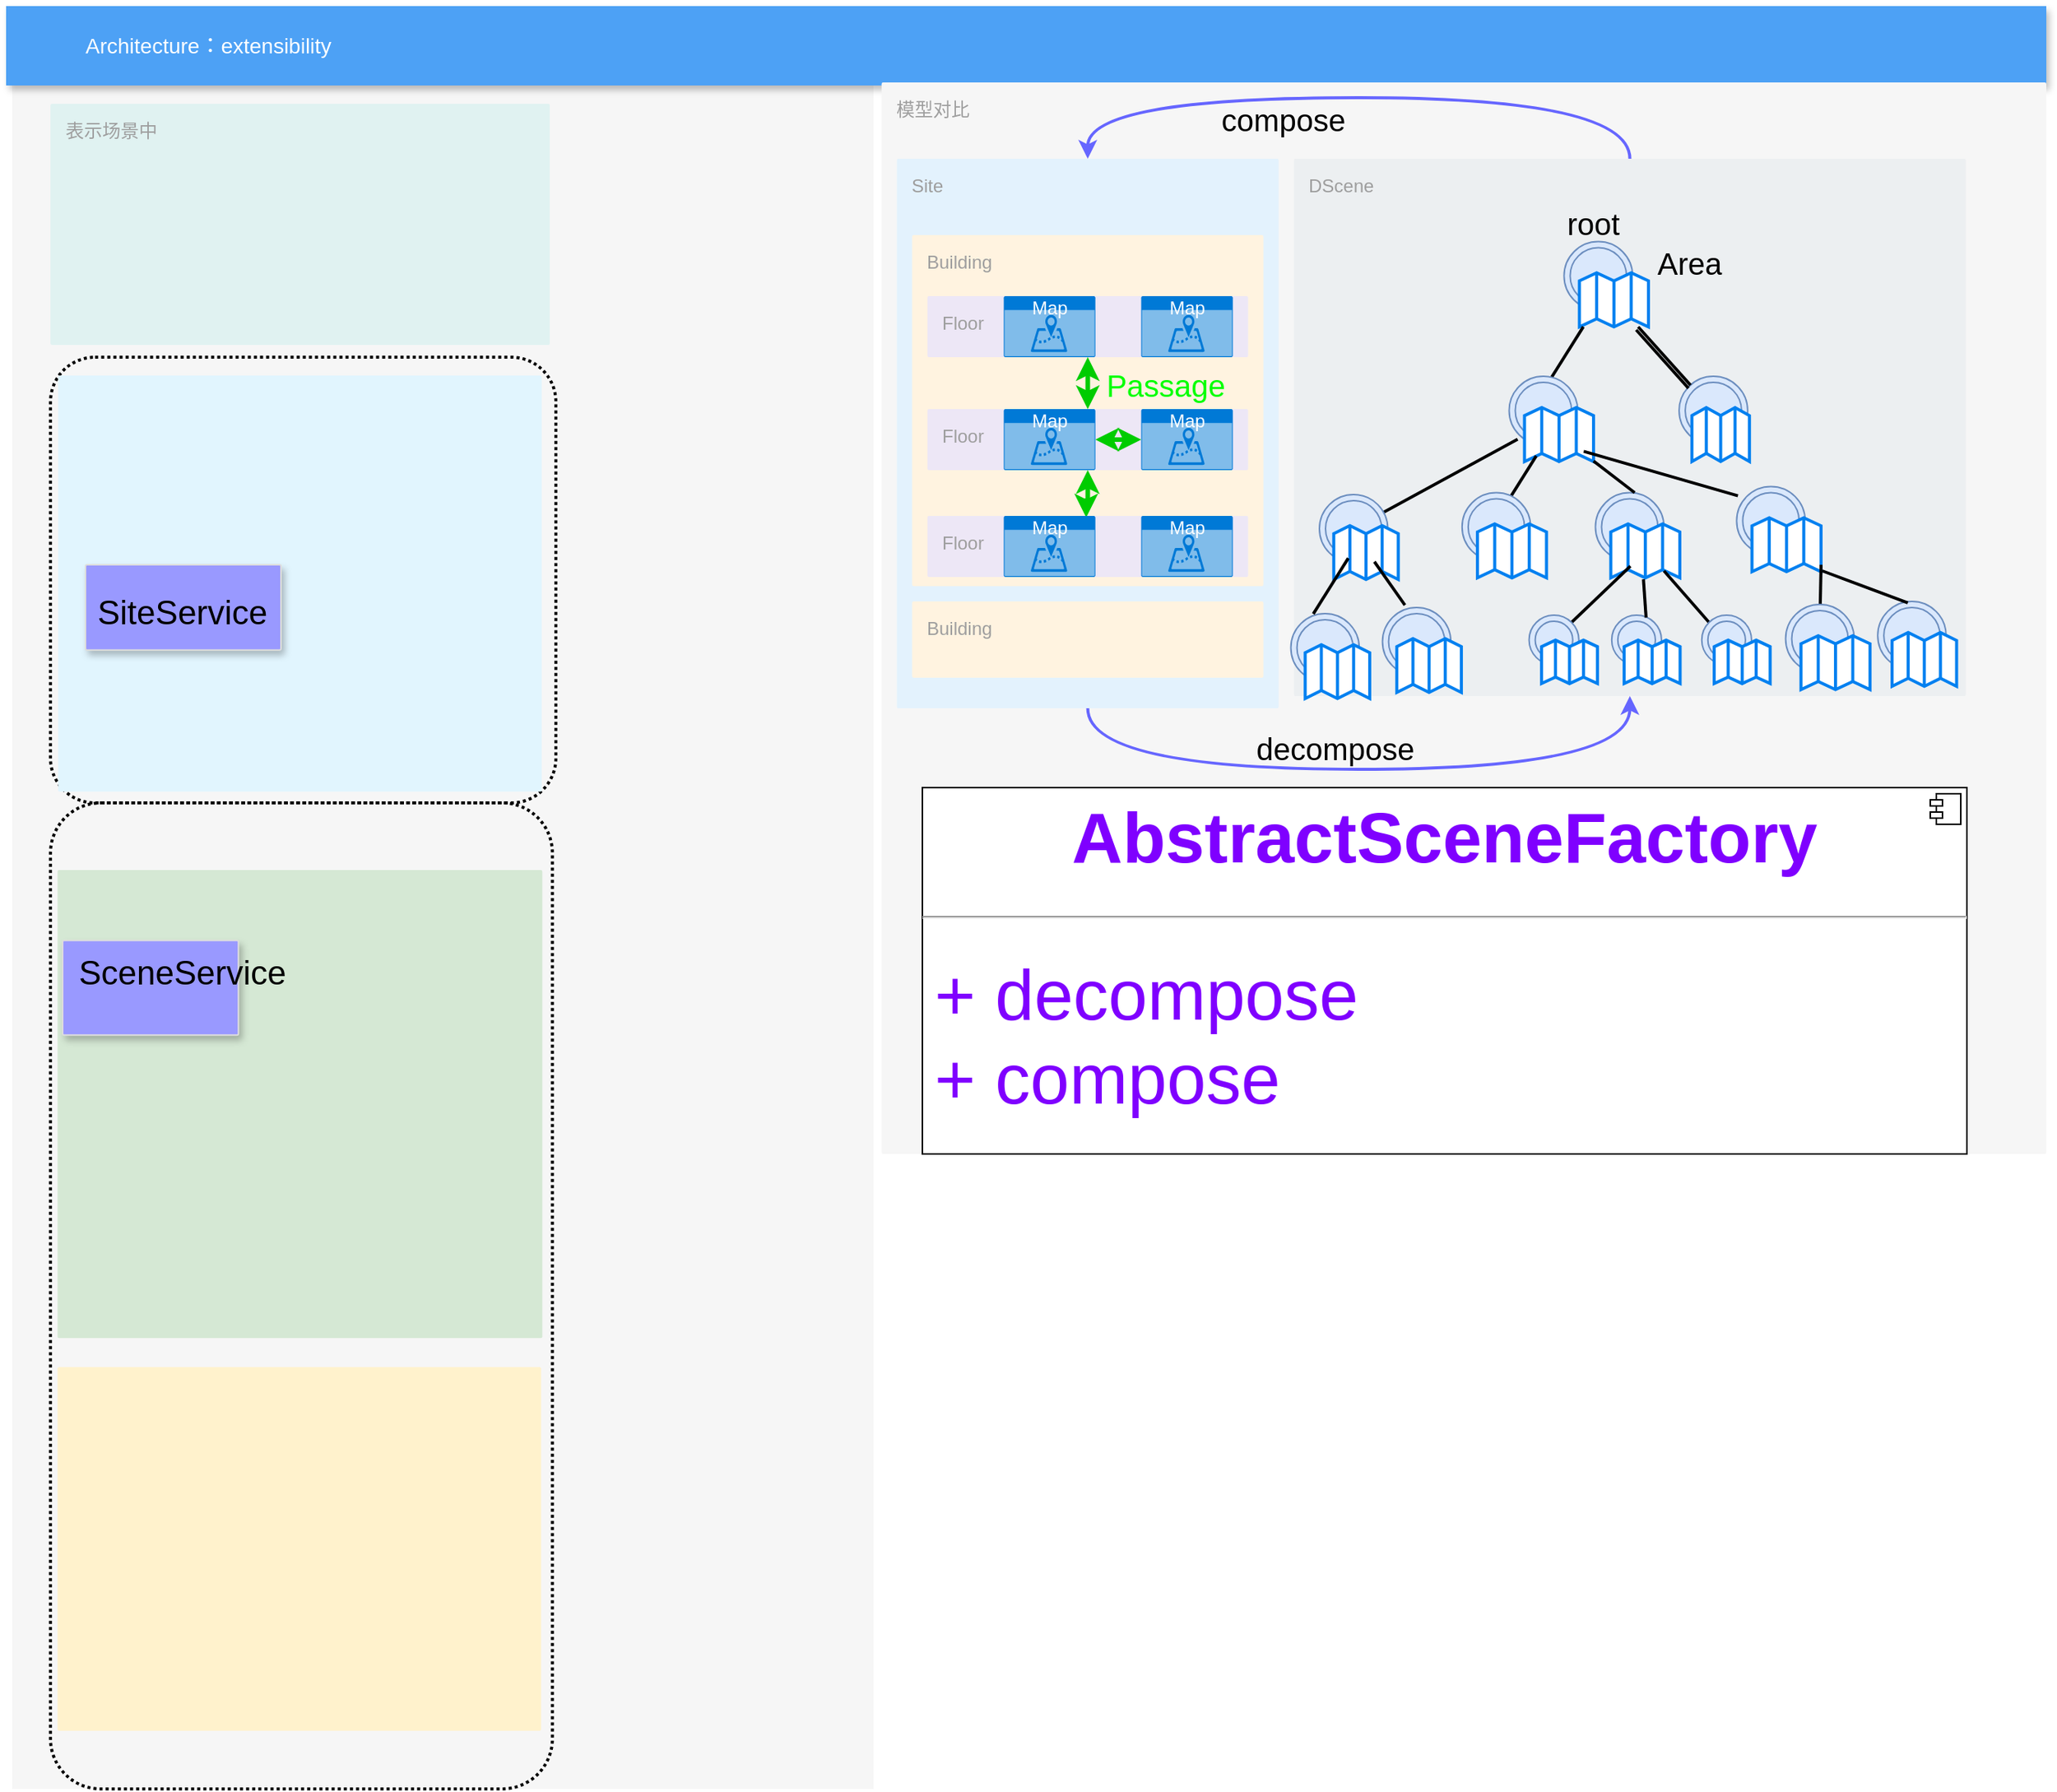 <mxfile version="17.4.6" type="github">
  <diagram id="f106602c-feb2-e66a-4537-3a34d633f6aa" name="Page-1">
    <mxGraphModel dx="2060" dy="1194" grid="1" gridSize="4" guides="1" tooltips="1" connect="1" arrows="1" fold="1" page="1" pageScale="1" pageWidth="1169" pageHeight="827" background="none" math="0" shadow="0">
      <root>
        <mxCell id="0" />
        <mxCell id="1" parent="0" />
        <mxCell id="14" value="" style="fillColor=#F6F6F6;strokeColor=none;shadow=0;gradientColor=none;fontSize=14;align=left;spacing=10;fontColor=#717171;9E9E9E;verticalAlign=top;spacingTop=-4;fontStyle=0;spacingLeft=40;html=1;" parent="1" vertex="1">
          <mxGeometry x="492" y="90" width="564" height="1118" as="geometry" />
        </mxCell>
        <mxCell id="MLptsEWVuVLRwVdw8l3M-595" value="" style="rounded=1;arcSize=10;dashed=1;fillColor=none;gradientColor=none;dashPattern=1 1;strokeWidth=2;" parent="14" vertex="1">
          <mxGeometry x="25.06" y="180" width="330.94" height="292" as="geometry" />
        </mxCell>
        <mxCell id="580" value="" style="rounded=1;absoluteArcSize=1;arcSize=2;html=1;strokeColor=none;gradientColor=none;shadow=0;dashed=0;strokeColor=none;fontSize=12;fontColor=#9E9E9E;align=left;verticalAlign=top;spacing=10;spacingTop=-4;fillColor=#E1F5FE;" parent="14" vertex="1">
          <mxGeometry x="30.1" y="192" width="316.63" height="272.66" as="geometry" />
        </mxCell>
        <mxCell id="572" value="" style="strokeColor=#dddddd;fillColor=#9999FF;shadow=1;strokeWidth=1;rounded=1;absoluteArcSize=1;arcSize=2;fontSize=10;fontColor=#9E9E9E;align=center;html=1;" parent="14" vertex="1">
          <mxGeometry x="48" y="316" width="128" height="55.87" as="geometry" />
        </mxCell>
        <mxCell id="MLptsEWVuVLRwVdw8l3M-589" value="" style="rounded=1;absoluteArcSize=1;arcSize=2;html=1;strokeColor=#82b366;shadow=0;dashed=0;strokeColor=none;fontSize=12;align=left;verticalAlign=top;spacing=10;spacingTop=-4;fillColor=#d5e8d4;" parent="14" vertex="1">
          <mxGeometry x="29.69" y="516" width="317.45" height="306.62" as="geometry" />
        </mxCell>
        <mxCell id="MLptsEWVuVLRwVdw8l3M-590" value="" style="rounded=1;absoluteArcSize=1;arcSize=2;html=1;strokeColor=#d6b656;shadow=0;dashed=0;strokeColor=none;fontSize=12;align=left;verticalAlign=top;spacing=10;spacingTop=-4;fillColor=#fff2cc;" parent="14" vertex="1">
          <mxGeometry x="29.69" y="841.673" width="316.625" height="238.214" as="geometry" />
        </mxCell>
        <mxCell id="MLptsEWVuVLRwVdw8l3M-593" value="" style="strokeColor=#dddddd;fillColor=#9999FF;shadow=1;strokeWidth=1;rounded=1;absoluteArcSize=1;arcSize=2;fontSize=10;fontColor=#9E9E9E;align=center;html=1;" parent="14" vertex="1">
          <mxGeometry x="33.032" y="562.176" width="115.112" height="61.935" as="geometry" />
        </mxCell>
        <mxCell id="MLptsEWVuVLRwVdw8l3M-607" value="&lt;span style=&quot;font-size: 22px&quot;&gt;SiteService&lt;/span&gt;" style="text;html=1;resizable=0;autosize=1;align=center;verticalAlign=middle;points=[];fillColor=none;strokeColor=none;rounded=0;" parent="14" vertex="1">
          <mxGeometry x="46.347" y="338.005" width="130" height="20" as="geometry" />
        </mxCell>
        <mxCell id="MLptsEWVuVLRwVdw8l3M-609" value="SceneService" style="text;html=1;resizable=0;autosize=1;align=center;verticalAlign=middle;points=[];fillColor=none;strokeColor=none;rounded=0;fontSize=22;" parent="14" vertex="1">
          <mxGeometry x="36.348" y="569.322" width="150" height="30" as="geometry" />
        </mxCell>
        <mxCell id="tvqW-mT6Z6pj6yy6xD2d-580" value="" style="rounded=1;arcSize=10;dashed=1;fillColor=none;gradientColor=none;dashPattern=1 1;strokeWidth=2;" vertex="1" parent="14">
          <mxGeometry x="25.06" y="472" width="328.67" height="646" as="geometry" />
        </mxCell>
        <mxCell id="tvqW-mT6Z6pj6yy6xD2d-581" value="表示场景中" style="sketch=0;points=[[0,0,0],[0.25,0,0],[0.5,0,0],[0.75,0,0],[1,0,0],[1,0.25,0],[1,0.5,0],[1,0.75,0],[1,1,0],[0.75,1,0],[0.5,1,0],[0.25,1,0],[0,1,0],[0,0.75,0],[0,0.5,0],[0,0.25,0]];rounded=1;absoluteArcSize=1;arcSize=2;html=1;strokeColor=none;gradientColor=none;shadow=0;dashed=0;fontSize=12;fontColor=#9E9E9E;align=left;verticalAlign=top;spacing=10;spacingTop=-4;fillColor=#E0F2F1;" vertex="1" parent="14">
          <mxGeometry x="25.06" y="14" width="326.94" height="158" as="geometry" />
        </mxCell>
        <mxCell id="2" value="Architecture：extensibility" style="fillColor=#4DA1F5;strokeColor=none;shadow=1;gradientColor=none;fontSize=14;align=left;spacingLeft=50;fontColor=#ffffff;html=1;" parent="1" vertex="1">
          <mxGeometry x="488" y="40" width="1336" height="52" as="geometry" />
        </mxCell>
        <mxCell id="MLptsEWVuVLRwVdw8l3M-666" value="模型对比" style="sketch=0;points=[[0,0,0],[0.25,0,0],[0.5,0,0],[0.75,0,0],[1,0,0],[1,0.25,0],[1,0.5,0],[1,0.75,0],[1,1,0],[0.75,1,0],[0.5,1,0],[0.25,1,0],[0,1,0],[0,0.75,0],[0,0.5,0],[0,0.25,0]];rounded=1;absoluteArcSize=1;arcSize=2;html=1;strokeColor=none;gradientColor=none;shadow=0;dashed=0;fontSize=12;fontColor=#9E9E9E;align=left;verticalAlign=top;spacing=10;spacingTop=-4;fillColor=#F6F6F6;" parent="1" vertex="1">
          <mxGeometry x="1061.3" y="90" width="762.7" height="702" as="geometry" />
        </mxCell>
        <mxCell id="MLptsEWVuVLRwVdw8l3M-667" value="Site" style="sketch=0;points=[[0,0,0],[0.25,0,0],[0.5,0,0],[0.75,0,0],[1,0,0],[1,0.25,0],[1,0.5,0],[1,0.75,0],[1,1,0],[0.75,1,0],[0.5,1,0],[0.25,1,0],[0,1,0],[0,0.75,0],[0,0.5,0],[0,0.25,0]];rounded=1;absoluteArcSize=1;arcSize=2;html=1;strokeColor=none;gradientColor=none;shadow=0;dashed=0;fontSize=12;fontColor=#9E9E9E;align=left;verticalAlign=top;spacing=10;spacingTop=-4;fillColor=#E3F2FD;" parent="MLptsEWVuVLRwVdw8l3M-666" vertex="1">
          <mxGeometry width="250" height="360" relative="1" as="geometry">
            <mxPoint x="10" y="50" as="offset" />
          </mxGeometry>
        </mxCell>
        <mxCell id="MLptsEWVuVLRwVdw8l3M-668" value="Building" style="sketch=0;points=[[0,0,0],[0.25,0,0],[0.5,0,0],[0.75,0,0],[1,0,0],[1,0.25,0],[1,0.5,0],[1,0.75,0],[1,1,0],[0.75,1,0],[0.5,1,0],[0.25,1,0],[0,1,0],[0,0.75,0],[0,0.5,0],[0,0.25,0]];rounded=1;absoluteArcSize=1;arcSize=2;html=1;strokeColor=none;gradientColor=none;shadow=0;dashed=0;fontSize=12;fontColor=#9E9E9E;align=left;verticalAlign=top;spacing=10;spacingTop=-4;fillColor=#FFF3E0;" parent="MLptsEWVuVLRwVdw8l3M-667" vertex="1">
          <mxGeometry width="230" height="230" relative="1" as="geometry">
            <mxPoint x="10" y="50" as="offset" />
          </mxGeometry>
        </mxCell>
        <mxCell id="MLptsEWVuVLRwVdw8l3M-687" value="" style="group" parent="MLptsEWVuVLRwVdw8l3M-668" vertex="1" connectable="0">
          <mxGeometry x="10" y="40" width="210" height="40" as="geometry" />
        </mxCell>
        <mxCell id="MLptsEWVuVLRwVdw8l3M-696" style="edgeStyle=orthogonalEdgeStyle;rounded=0;orthogonalLoop=1;jettySize=auto;html=1;fontSize=20;startArrow=classic;startFill=1;strokeColor=#00CC00;strokeWidth=3;" parent="MLptsEWVuVLRwVdw8l3M-687" source="MLptsEWVuVLRwVdw8l3M-669" target="MLptsEWVuVLRwVdw8l3M-689" edge="1">
          <mxGeometry relative="1" as="geometry" />
        </mxCell>
        <mxCell id="MLptsEWVuVLRwVdw8l3M-669" value="Floor" style="sketch=0;points=[[0,0,0],[0.25,0,0],[0.5,0,0],[0.75,0,0],[1,0,0],[1,0.25,0],[1,0.5,0],[1,0.75,0],[1,1,0],[0.75,1,0],[0.5,1,0],[0.25,1,0],[0,1,0],[0,0.75,0],[0,0.5,0],[0,0.25,0]];rounded=1;absoluteArcSize=1;arcSize=2;html=1;strokeColor=none;gradientColor=none;shadow=0;dashed=0;fontSize=12;fontColor=#9E9E9E;align=left;verticalAlign=top;spacing=10;spacingTop=-4;fillColor=#EDE7F6;" parent="MLptsEWVuVLRwVdw8l3M-687" vertex="1">
          <mxGeometry width="210" height="40" relative="1" as="geometry">
            <mxPoint as="offset" />
          </mxGeometry>
        </mxCell>
        <mxCell id="MLptsEWVuVLRwVdw8l3M-685" value="Map" style="html=1;strokeColor=none;fillColor=#0079D6;labelPosition=center;verticalLabelPosition=middle;verticalAlign=top;align=center;fontSize=12;outlineConnect=0;spacingTop=-6;fontColor=#FFFFFF;sketch=0;shape=mxgraph.sitemap.map;" parent="MLptsEWVuVLRwVdw8l3M-687" vertex="1">
          <mxGeometry x="50" width="60" height="40" as="geometry" />
        </mxCell>
        <mxCell id="MLptsEWVuVLRwVdw8l3M-686" value="Map" style="html=1;strokeColor=none;fillColor=#0079D6;labelPosition=center;verticalLabelPosition=middle;verticalAlign=top;align=center;fontSize=12;outlineConnect=0;spacingTop=-6;fontColor=#FFFFFF;sketch=0;shape=mxgraph.sitemap.map;" parent="MLptsEWVuVLRwVdw8l3M-687" vertex="1">
          <mxGeometry x="140" width="60" height="40" as="geometry" />
        </mxCell>
        <mxCell id="MLptsEWVuVLRwVdw8l3M-688" value="" style="group" parent="MLptsEWVuVLRwVdw8l3M-668" vertex="1" connectable="0">
          <mxGeometry x="10" y="114" width="210" height="40" as="geometry" />
        </mxCell>
        <mxCell id="MLptsEWVuVLRwVdw8l3M-689" value="Floor" style="sketch=0;points=[[0,0,0],[0.25,0,0],[0.5,0,0],[0.75,0,0],[1,0,0],[1,0.25,0],[1,0.5,0],[1,0.75,0],[1,1,0],[0.75,1,0],[0.5,1,0],[0.25,1,0],[0,1,0],[0,0.75,0],[0,0.5,0],[0,0.25,0]];rounded=1;absoluteArcSize=1;arcSize=2;html=1;strokeColor=none;gradientColor=none;shadow=0;dashed=0;fontSize=12;fontColor=#9E9E9E;align=left;verticalAlign=top;spacing=10;spacingTop=-4;fillColor=#EDE7F6;" parent="MLptsEWVuVLRwVdw8l3M-688" vertex="1">
          <mxGeometry width="210" height="40" relative="1" as="geometry">
            <mxPoint as="offset" />
          </mxGeometry>
        </mxCell>
        <mxCell id="MLptsEWVuVLRwVdw8l3M-698" style="edgeStyle=orthogonalEdgeStyle;rounded=0;orthogonalLoop=1;jettySize=auto;html=1;entryX=0.9;entryY=0.025;entryDx=0;entryDy=0;entryPerimeter=0;fontSize=20;startArrow=classic;startFill=1;strokeColor=#00CC00;strokeWidth=3;" parent="MLptsEWVuVLRwVdw8l3M-688" source="MLptsEWVuVLRwVdw8l3M-689" target="MLptsEWVuVLRwVdw8l3M-694" edge="1">
          <mxGeometry relative="1" as="geometry" />
        </mxCell>
        <mxCell id="MLptsEWVuVLRwVdw8l3M-697" style="edgeStyle=orthogonalEdgeStyle;rounded=0;orthogonalLoop=1;jettySize=auto;html=1;exitX=1;exitY=0.5;exitDx=0;exitDy=0;exitPerimeter=0;fontSize=20;startArrow=classic;startFill=1;strokeColor=#00CC00;strokeWidth=3;" parent="MLptsEWVuVLRwVdw8l3M-688" source="MLptsEWVuVLRwVdw8l3M-690" target="MLptsEWVuVLRwVdw8l3M-691" edge="1">
          <mxGeometry relative="1" as="geometry" />
        </mxCell>
        <mxCell id="MLptsEWVuVLRwVdw8l3M-690" value="Map" style="html=1;strokeColor=none;fillColor=#0079D6;labelPosition=center;verticalLabelPosition=middle;verticalAlign=top;align=center;fontSize=12;outlineConnect=0;spacingTop=-6;fontColor=#FFFFFF;sketch=0;shape=mxgraph.sitemap.map;" parent="MLptsEWVuVLRwVdw8l3M-688" vertex="1">
          <mxGeometry x="50" width="60" height="40" as="geometry" />
        </mxCell>
        <mxCell id="MLptsEWVuVLRwVdw8l3M-691" value="Map" style="html=1;strokeColor=none;fillColor=#0079D6;labelPosition=center;verticalLabelPosition=middle;verticalAlign=top;align=center;fontSize=12;outlineConnect=0;spacingTop=-6;fontColor=#FFFFFF;sketch=0;shape=mxgraph.sitemap.map;" parent="MLptsEWVuVLRwVdw8l3M-688" vertex="1">
          <mxGeometry x="140" width="60" height="40" as="geometry" />
        </mxCell>
        <mxCell id="MLptsEWVuVLRwVdw8l3M-692" value="" style="group" parent="MLptsEWVuVLRwVdw8l3M-668" vertex="1" connectable="0">
          <mxGeometry x="10" y="184" width="210" height="40" as="geometry" />
        </mxCell>
        <mxCell id="MLptsEWVuVLRwVdw8l3M-693" value="Floor" style="sketch=0;points=[[0,0,0],[0.25,0,0],[0.5,0,0],[0.75,0,0],[1,0,0],[1,0.25,0],[1,0.5,0],[1,0.75,0],[1,1,0],[0.75,1,0],[0.5,1,0],[0.25,1,0],[0,1,0],[0,0.75,0],[0,0.5,0],[0,0.25,0]];rounded=1;absoluteArcSize=1;arcSize=2;html=1;strokeColor=none;gradientColor=none;shadow=0;dashed=0;fontSize=12;fontColor=#9E9E9E;align=left;verticalAlign=top;spacing=10;spacingTop=-4;fillColor=#EDE7F6;" parent="MLptsEWVuVLRwVdw8l3M-692" vertex="1">
          <mxGeometry width="210" height="40" relative="1" as="geometry">
            <mxPoint as="offset" />
          </mxGeometry>
        </mxCell>
        <mxCell id="MLptsEWVuVLRwVdw8l3M-694" value="Map" style="html=1;strokeColor=none;fillColor=#0079D6;labelPosition=center;verticalLabelPosition=middle;verticalAlign=top;align=center;fontSize=12;outlineConnect=0;spacingTop=-6;fontColor=#FFFFFF;sketch=0;shape=mxgraph.sitemap.map;" parent="MLptsEWVuVLRwVdw8l3M-692" vertex="1">
          <mxGeometry x="50" width="60" height="40" as="geometry" />
        </mxCell>
        <mxCell id="MLptsEWVuVLRwVdw8l3M-695" value="Map" style="html=1;strokeColor=none;fillColor=#0079D6;labelPosition=center;verticalLabelPosition=middle;verticalAlign=top;align=center;fontSize=12;outlineConnect=0;spacingTop=-6;fontColor=#FFFFFF;sketch=0;shape=mxgraph.sitemap.map;" parent="MLptsEWVuVLRwVdw8l3M-692" vertex="1">
          <mxGeometry x="140" width="60" height="40" as="geometry" />
        </mxCell>
        <mxCell id="MLptsEWVuVLRwVdw8l3M-699" value="&lt;font color=&quot;#00ff00&quot;&gt;Passage&lt;/font&gt;" style="text;html=1;resizable=0;autosize=1;align=center;verticalAlign=middle;points=[];fillColor=none;strokeColor=none;rounded=0;fontSize=20;" parent="MLptsEWVuVLRwVdw8l3M-668" vertex="1">
          <mxGeometry x="120" y="82" width="92" height="32" as="geometry" />
        </mxCell>
        <mxCell id="MLptsEWVuVLRwVdw8l3M-681" value="Building" style="sketch=0;points=[[0,0,0],[0.25,0,0],[0.5,0,0],[0.75,0,0],[1,0,0],[1,0.25,0],[1,0.5,0],[1,0.75,0],[1,1,0],[0.75,1,0],[0.5,1,0],[0.25,1,0],[0,1,0],[0,0.75,0],[0,0.5,0],[0,0.25,0]];rounded=1;absoluteArcSize=1;arcSize=2;html=1;strokeColor=none;gradientColor=none;shadow=0;dashed=0;fontSize=12;fontColor=#9E9E9E;align=left;verticalAlign=top;spacing=10;spacingTop=-4;fillColor=#FFF3E0;" parent="MLptsEWVuVLRwVdw8l3M-667" vertex="1">
          <mxGeometry x="10" y="290" width="230" height="50" as="geometry" />
        </mxCell>
        <mxCell id="MLptsEWVuVLRwVdw8l3M-798" style="edgeStyle=orthogonalEdgeStyle;curved=1;rounded=0;orthogonalLoop=1;jettySize=auto;html=1;exitX=0.5;exitY=0;exitDx=0;exitDy=0;exitPerimeter=0;entryX=0.5;entryY=0;entryDx=0;entryDy=0;entryPerimeter=0;fontSize=20;fontColor=#000000;startArrow=none;startFill=0;strokeColor=#6666FF;strokeWidth=2;" parent="MLptsEWVuVLRwVdw8l3M-666" source="MLptsEWVuVLRwVdw8l3M-673" target="MLptsEWVuVLRwVdw8l3M-667" edge="1">
          <mxGeometry relative="1" as="geometry">
            <Array as="points">
              <mxPoint x="490" y="10" />
              <mxPoint x="135" y="10" />
            </Array>
          </mxGeometry>
        </mxCell>
        <mxCell id="MLptsEWVuVLRwVdw8l3M-673" value="DScene" style="sketch=0;points=[[0,0,0],[0.25,0,0],[0.5,0,0],[0.75,0,0],[1,0,0],[1,0.25,0],[1,0.5,0],[1,0.75,0],[1,1,0],[0.75,1,0],[0.5,1,0],[0.25,1,0],[0,1,0],[0,0.75,0],[0,0.5,0],[0,0.25,0]];rounded=1;absoluteArcSize=1;arcSize=2;html=1;strokeColor=none;gradientColor=none;shadow=0;dashed=0;fontSize=12;fontColor=#9E9E9E;align=left;verticalAlign=top;spacing=10;spacingTop=-4;fillColor=#ECEFF1;" parent="MLptsEWVuVLRwVdw8l3M-666" vertex="1">
          <mxGeometry width="440" height="352" relative="1" as="geometry">
            <mxPoint x="270" y="50" as="offset" />
          </mxGeometry>
        </mxCell>
        <mxCell id="MLptsEWVuVLRwVdw8l3M-705" value="" style="group" parent="MLptsEWVuVLRwVdw8l3M-666" vertex="1" connectable="0">
          <mxGeometry x="446.905" y="104.297" width="113.867" height="72.206" as="geometry" />
        </mxCell>
        <mxCell id="MLptsEWVuVLRwVdw8l3M-706" value="" style="ellipse;shape=doubleEllipse;whiteSpace=wrap;html=1;aspect=fixed;fontSize=46;fillColor=#dae8fc;strokeColor=#6c8ebf;" parent="MLptsEWVuVLRwVdw8l3M-705" vertex="1">
          <mxGeometry width="44.889" height="44.889" as="geometry" />
        </mxCell>
        <mxCell id="MLptsEWVuVLRwVdw8l3M-707" value="" style="shape=image;html=1;verticalAlign=top;verticalLabelPosition=bottom;labelBackgroundColor=#ffffff;imageAspect=0;aspect=fixed;image=https://cdn4.iconfinder.com/data/icons/travello-basic-ui-1/64/tag-128.png;fontSize=46;fontColor=#7F00FF;" parent="MLptsEWVuVLRwVdw8l3M-705" vertex="1">
          <mxGeometry x="60.302" y="41.803" width="20.521" height="20.521" as="geometry" />
        </mxCell>
        <mxCell id="MLptsEWVuVLRwVdw8l3M-708" value="" style="html=1;verticalLabelPosition=bottom;align=center;labelBackgroundColor=#ffffff;verticalAlign=top;strokeWidth=2;strokeColor=#0080F0;shadow=0;dashed=0;shape=mxgraph.ios7.icons.map;fontSize=46;fontColor=#7F00FF;" parent="MLptsEWVuVLRwVdw8l3M-705" vertex="1">
          <mxGeometry x="10.05" y="20.427" width="45.227" height="35.39" as="geometry" />
        </mxCell>
        <mxCell id="MLptsEWVuVLRwVdw8l3M-754" value="Area" style="text;html=1;resizable=0;autosize=1;align=center;verticalAlign=middle;points=[];fillColor=none;strokeColor=none;rounded=0;fontSize=20;fontColor=#000000;" parent="MLptsEWVuVLRwVdw8l3M-705" vertex="1">
          <mxGeometry x="53.937" y="-2.006" width="56" height="32" as="geometry" />
        </mxCell>
        <mxCell id="MLptsEWVuVLRwVdw8l3M-721" style="edgeStyle=none;html=1;labelBackgroundColor=none;endArrow=none;endFill=0;strokeWidth=2;fontFamily=Verdana;fontSize=15;fontColor=#036897;exitX=0.057;exitY=0.999;exitDx=0;exitDy=0;exitPerimeter=0;" parent="MLptsEWVuVLRwVdw8l3M-666" source="MLptsEWVuVLRwVdw8l3M-708" edge="1">
          <mxGeometry relative="1" as="geometry">
            <mxPoint x="453.817" y="160.458" as="sourcePoint" />
            <mxPoint x="436.632" y="196.56" as="targetPoint" />
          </mxGeometry>
        </mxCell>
        <mxCell id="MLptsEWVuVLRwVdw8l3M-723" value="&lt;font color=&quot;#000000&quot;&gt;root&lt;/font&gt;" style="text;html=1;resizable=0;autosize=1;align=center;verticalAlign=middle;points=[];fillColor=none;strokeColor=none;rounded=0;fontSize=20;fontColor=#00FF00;" parent="MLptsEWVuVLRwVdw8l3M-666" vertex="1">
          <mxGeometry x="441.768" y="76.217" width="48" height="32" as="geometry" />
        </mxCell>
        <mxCell id="MLptsEWVuVLRwVdw8l3M-725" value="" style="group" parent="MLptsEWVuVLRwVdw8l3M-666" vertex="1" connectable="0">
          <mxGeometry x="410.947" y="192.549" width="92.463" height="72.206" as="geometry" />
        </mxCell>
        <mxCell id="MLptsEWVuVLRwVdw8l3M-726" value="" style="ellipse;shape=doubleEllipse;whiteSpace=wrap;html=1;aspect=fixed;fontSize=46;fillColor=#dae8fc;strokeColor=#6c8ebf;" parent="MLptsEWVuVLRwVdw8l3M-725" vertex="1">
          <mxGeometry width="44.889" height="44.889" as="geometry" />
        </mxCell>
        <mxCell id="MLptsEWVuVLRwVdw8l3M-727" value="" style="shape=image;html=1;verticalAlign=top;verticalLabelPosition=bottom;labelBackgroundColor=#ffffff;imageAspect=0;aspect=fixed;image=https://cdn4.iconfinder.com/data/icons/travello-basic-ui-1/64/tag-128.png;fontSize=46;fontColor=#7F00FF;" parent="MLptsEWVuVLRwVdw8l3M-725" vertex="1">
          <mxGeometry x="60.302" y="41.803" width="20.521" height="20.521" as="geometry" />
        </mxCell>
        <mxCell id="MLptsEWVuVLRwVdw8l3M-728" value="" style="html=1;verticalLabelPosition=bottom;align=center;labelBackgroundColor=#ffffff;verticalAlign=top;strokeWidth=2;strokeColor=#0080F0;shadow=0;dashed=0;shape=mxgraph.ios7.icons.map;fontSize=46;fontColor=#7F00FF;" parent="MLptsEWVuVLRwVdw8l3M-725" vertex="1">
          <mxGeometry x="10.05" y="20.427" width="45.227" height="35.39" as="geometry" />
        </mxCell>
        <mxCell id="MLptsEWVuVLRwVdw8l3M-733" style="edgeStyle=none;html=1;labelBackgroundColor=none;endArrow=none;endFill=0;strokeWidth=2;fontFamily=Verdana;fontSize=15;fontColor=#036897;exitX=0.057;exitY=0.999;exitDx=0;exitDy=0;exitPerimeter=0;" parent="MLptsEWVuVLRwVdw8l3M-725" edge="1">
          <mxGeometry relative="1" as="geometry">
            <mxPoint x="17.765" y="52.151" as="sourcePoint" />
            <mxPoint x="-5.137" y="88.633" as="targetPoint" />
          </mxGeometry>
        </mxCell>
        <mxCell id="MLptsEWVuVLRwVdw8l3M-738" value="" style="group" parent="MLptsEWVuVLRwVdw8l3M-666" vertex="1" connectable="0">
          <mxGeometry x="467.453" y="268.766" width="92.463" height="72.206" as="geometry" />
        </mxCell>
        <mxCell id="MLptsEWVuVLRwVdw8l3M-739" value="" style="ellipse;shape=doubleEllipse;whiteSpace=wrap;html=1;aspect=fixed;fontSize=46;fillColor=#dae8fc;strokeColor=#6c8ebf;" parent="MLptsEWVuVLRwVdw8l3M-738" vertex="1">
          <mxGeometry width="44.889" height="44.889" as="geometry" />
        </mxCell>
        <mxCell id="MLptsEWVuVLRwVdw8l3M-740" value="" style="shape=image;html=1;verticalAlign=top;verticalLabelPosition=bottom;labelBackgroundColor=#ffffff;imageAspect=0;aspect=fixed;image=https://cdn4.iconfinder.com/data/icons/travello-basic-ui-1/64/tag-128.png;fontSize=46;fontColor=#7F00FF;" parent="MLptsEWVuVLRwVdw8l3M-738" vertex="1">
          <mxGeometry x="60.302" y="41.803" width="20.521" height="20.521" as="geometry" />
        </mxCell>
        <mxCell id="MLptsEWVuVLRwVdw8l3M-741" value="" style="html=1;verticalLabelPosition=bottom;align=center;labelBackgroundColor=#ffffff;verticalAlign=top;strokeWidth=2;strokeColor=#0080F0;shadow=0;dashed=0;shape=mxgraph.ios7.icons.map;fontSize=46;fontColor=#7F00FF;" parent="MLptsEWVuVLRwVdw8l3M-738" vertex="1">
          <mxGeometry x="10.05" y="20.427" width="45.227" height="35.39" as="geometry" />
        </mxCell>
        <mxCell id="MLptsEWVuVLRwVdw8l3M-763" style="edgeStyle=none;html=1;labelBackgroundColor=none;endArrow=none;endFill=0;strokeWidth=2;fontFamily=Verdana;fontSize=15;fontColor=#036897;exitX=0.057;exitY=0.999;exitDx=0;exitDy=0;exitPerimeter=0;entryX=1;entryY=0;entryDx=0;entryDy=0;" parent="MLptsEWVuVLRwVdw8l3M-738" target="MLptsEWVuVLRwVdw8l3M-766" edge="1">
          <mxGeometry relative="1" as="geometry">
            <mxPoint x="22.902" y="48.14" as="sourcePoint" />
            <mxPoint y="84.621" as="targetPoint" />
          </mxGeometry>
        </mxCell>
        <mxCell id="MLptsEWVuVLRwVdw8l3M-788" style="edgeStyle=none;html=1;labelBackgroundColor=none;endArrow=none;endFill=0;strokeWidth=2;fontFamily=Verdana;fontSize=15;fontColor=#036897;entryX=0;entryY=0;entryDx=0;entryDy=0;" parent="MLptsEWVuVLRwVdw8l3M-738" target="MLptsEWVuVLRwVdw8l3M-756" edge="1">
          <mxGeometry relative="1" as="geometry">
            <mxPoint x="44.885" y="51.238" as="sourcePoint" />
            <mxPoint x="79.117" y="89.458" as="targetPoint" />
          </mxGeometry>
        </mxCell>
        <mxCell id="MLptsEWVuVLRwVdw8l3M-734" value="" style="group" parent="MLptsEWVuVLRwVdw8l3M-666" vertex="1" connectable="0">
          <mxGeometry x="380.126" y="268.766" width="92.463" height="72.206" as="geometry" />
        </mxCell>
        <mxCell id="MLptsEWVuVLRwVdw8l3M-735" value="" style="ellipse;shape=doubleEllipse;whiteSpace=wrap;html=1;aspect=fixed;fontSize=46;fillColor=#dae8fc;strokeColor=#6c8ebf;" parent="MLptsEWVuVLRwVdw8l3M-734" vertex="1">
          <mxGeometry width="44.889" height="44.889" as="geometry" />
        </mxCell>
        <mxCell id="MLptsEWVuVLRwVdw8l3M-736" value="" style="shape=image;html=1;verticalAlign=top;verticalLabelPosition=bottom;labelBackgroundColor=#ffffff;imageAspect=0;aspect=fixed;image=https://cdn4.iconfinder.com/data/icons/travello-basic-ui-1/64/tag-128.png;fontSize=46;fontColor=#7F00FF;" parent="MLptsEWVuVLRwVdw8l3M-734" vertex="1">
          <mxGeometry x="60.302" y="41.803" width="20.521" height="20.521" as="geometry" />
        </mxCell>
        <mxCell id="MLptsEWVuVLRwVdw8l3M-737" value="" style="html=1;verticalLabelPosition=bottom;align=center;labelBackgroundColor=#ffffff;verticalAlign=top;strokeWidth=2;strokeColor=#0080F0;shadow=0;dashed=0;shape=mxgraph.ios7.icons.map;fontSize=46;fontColor=#7F00FF;" parent="MLptsEWVuVLRwVdw8l3M-734" vertex="1">
          <mxGeometry x="10.05" y="20.427" width="45.227" height="35.39" as="geometry" />
        </mxCell>
        <mxCell id="MLptsEWVuVLRwVdw8l3M-742" value="" style="group" parent="MLptsEWVuVLRwVdw8l3M-666" vertex="1" connectable="0">
          <mxGeometry x="559.916" y="264.754" width="92.463" height="72.206" as="geometry" />
        </mxCell>
        <mxCell id="MLptsEWVuVLRwVdw8l3M-743" value="" style="ellipse;shape=doubleEllipse;whiteSpace=wrap;html=1;aspect=fixed;fontSize=46;fillColor=#dae8fc;strokeColor=#6c8ebf;" parent="MLptsEWVuVLRwVdw8l3M-742" vertex="1">
          <mxGeometry width="44.889" height="44.889" as="geometry" />
        </mxCell>
        <mxCell id="MLptsEWVuVLRwVdw8l3M-744" value="" style="shape=image;html=1;verticalAlign=top;verticalLabelPosition=bottom;labelBackgroundColor=#ffffff;imageAspect=0;aspect=fixed;image=https://cdn4.iconfinder.com/data/icons/travello-basic-ui-1/64/tag-128.png;fontSize=46;fontColor=#7F00FF;" parent="MLptsEWVuVLRwVdw8l3M-742" vertex="1">
          <mxGeometry x="60.302" y="41.803" width="20.521" height="20.521" as="geometry" />
        </mxCell>
        <mxCell id="MLptsEWVuVLRwVdw8l3M-745" value="" style="html=1;verticalLabelPosition=bottom;align=center;labelBackgroundColor=#ffffff;verticalAlign=top;strokeWidth=2;strokeColor=#0080F0;shadow=0;dashed=0;shape=mxgraph.ios7.icons.map;fontSize=46;fontColor=#7F00FF;" parent="MLptsEWVuVLRwVdw8l3M-742" vertex="1">
          <mxGeometry x="10.05" y="20.427" width="45.227" height="35.39" as="geometry" />
        </mxCell>
        <mxCell id="MLptsEWVuVLRwVdw8l3M-793" style="edgeStyle=none;html=1;labelBackgroundColor=none;endArrow=none;endFill=0;strokeWidth=2;fontFamily=Verdana;fontSize=15;fontColor=#036897;exitX=0.057;exitY=0.999;exitDx=0;exitDy=0;exitPerimeter=0;" parent="MLptsEWVuVLRwVdw8l3M-742" target="MLptsEWVuVLRwVdw8l3M-774" edge="1">
          <mxGeometry relative="1" as="geometry">
            <mxPoint x="55.278" y="51.244" as="sourcePoint" />
            <mxPoint x="32.376" y="87.726" as="targetPoint" />
          </mxGeometry>
        </mxCell>
        <mxCell id="MLptsEWVuVLRwVdw8l3M-747" style="edgeStyle=none;html=1;labelBackgroundColor=none;endArrow=none;endFill=0;strokeWidth=2;fontFamily=Verdana;fontSize=15;fontColor=#036897;" parent="MLptsEWVuVLRwVdw8l3M-666" source="MLptsEWVuVLRwVdw8l3M-728" edge="1">
          <mxGeometry relative="1" as="geometry">
            <mxPoint x="516.039" y="232.284" as="sourcePoint" />
            <mxPoint x="493.137" y="268.766" as="targetPoint" />
          </mxGeometry>
        </mxCell>
        <mxCell id="MLptsEWVuVLRwVdw8l3M-729" value="" style="group" parent="MLptsEWVuVLRwVdw8l3M-666" vertex="1" connectable="0">
          <mxGeometry x="522.246" y="192.549" width="77.053" height="72.206" as="geometry" />
        </mxCell>
        <mxCell id="MLptsEWVuVLRwVdw8l3M-730" value="" style="ellipse;shape=doubleEllipse;whiteSpace=wrap;html=1;aspect=fixed;fontSize=46;fillColor=#dae8fc;strokeColor=#6c8ebf;" parent="MLptsEWVuVLRwVdw8l3M-729" vertex="1">
          <mxGeometry width="44.889" height="44.889" as="geometry" />
        </mxCell>
        <mxCell id="MLptsEWVuVLRwVdw8l3M-731" value="" style="shape=image;html=1;verticalAlign=top;verticalLabelPosition=bottom;labelBackgroundColor=#ffffff;imageAspect=0;aspect=fixed;image=https://cdn4.iconfinder.com/data/icons/travello-basic-ui-1/64/tag-128.png;fontSize=46;fontColor=#7F00FF;" parent="MLptsEWVuVLRwVdw8l3M-729" vertex="1">
          <mxGeometry x="50.252" y="41.803" width="20.521" height="20.521" as="geometry" />
        </mxCell>
        <mxCell id="MLptsEWVuVLRwVdw8l3M-732" value="" style="html=1;verticalLabelPosition=bottom;align=center;labelBackgroundColor=#ffffff;verticalAlign=top;strokeWidth=2;strokeColor=#0080F0;shadow=0;dashed=0;shape=mxgraph.ios7.icons.map;fontSize=46;fontColor=#7F00FF;" parent="MLptsEWVuVLRwVdw8l3M-729" vertex="1">
          <mxGeometry x="8.375" y="20.427" width="37.689" height="35.39" as="geometry" />
        </mxCell>
        <mxCell id="MLptsEWVuVLRwVdw8l3M-746" style="edgeStyle=none;html=1;labelBackgroundColor=none;endArrow=none;endFill=0;strokeWidth=2;fontFamily=Verdana;fontSize=15;fontColor=#036897;exitX=0.857;exitY=0.811;exitDx=0;exitDy=0;exitPerimeter=0;" parent="MLptsEWVuVLRwVdw8l3M-729" source="MLptsEWVuVLRwVdw8l3M-728" edge="1">
          <mxGeometry relative="1" as="geometry">
            <mxPoint x="57.611" y="41.802" as="sourcePoint" />
            <mxPoint x="38.526" y="78.283" as="targetPoint" />
          </mxGeometry>
        </mxCell>
        <mxCell id="MLptsEWVuVLRwVdw8l3M-722" style="edgeStyle=none;html=1;labelBackgroundColor=none;endArrow=none;endFill=0;strokeWidth=2;fontFamily=Verdana;fontSize=15;fontColor=#036897;" parent="MLptsEWVuVLRwVdw8l3M-666" source="MLptsEWVuVLRwVdw8l3M-708" target="MLptsEWVuVLRwVdw8l3M-730" edge="1">
          <mxGeometry relative="1" as="geometry">
            <mxPoint x="386.742" y="168.481" as="sourcePoint" />
            <mxPoint x="445.193" y="192.549" as="targetPoint" />
          </mxGeometry>
        </mxCell>
        <mxCell id="MLptsEWVuVLRwVdw8l3M-753" style="edgeStyle=none;html=1;labelBackgroundColor=none;endArrow=none;endFill=0;strokeWidth=2;fontFamily=Verdana;fontSize=15;fontColor=#036897;" parent="MLptsEWVuVLRwVdw8l3M-666" source="MLptsEWVuVLRwVdw8l3M-750" edge="1">
          <mxGeometry relative="1" as="geometry">
            <mxPoint x="315.497" y="204.581" as="sourcePoint" />
            <mxPoint x="416.512" y="233.736" as="targetPoint" />
          </mxGeometry>
        </mxCell>
        <mxCell id="MLptsEWVuVLRwVdw8l3M-765" value="" style="group" parent="MLptsEWVuVLRwVdw8l3M-666" vertex="1" connectable="0">
          <mxGeometry x="424" y="349" width="188" height="58" as="geometry" />
        </mxCell>
        <mxCell id="MLptsEWVuVLRwVdw8l3M-766" value="" style="ellipse;shape=doubleEllipse;whiteSpace=wrap;html=1;aspect=fixed;fontSize=46;fillColor=#dae8fc;strokeColor=#6c8ebf;" parent="MLptsEWVuVLRwVdw8l3M-765" vertex="1">
          <mxGeometry width="32.591" height="32.591" as="geometry" />
        </mxCell>
        <mxCell id="MLptsEWVuVLRwVdw8l3M-767" value="" style="shape=image;html=1;verticalAlign=top;verticalLabelPosition=bottom;labelBackgroundColor=#ffffff;imageAspect=0;aspect=fixed;image=https://cdn4.iconfinder.com/data/icons/travello-basic-ui-1/64/tag-128.png;fontSize=46;fontColor=#7F00FF;" parent="MLptsEWVuVLRwVdw8l3M-765" vertex="1">
          <mxGeometry x="48.863" y="33.579" width="14.899" height="14.899" as="geometry" />
        </mxCell>
        <mxCell id="MLptsEWVuVLRwVdw8l3M-768" value="" style="html=1;verticalLabelPosition=bottom;align=center;labelBackgroundColor=#ffffff;verticalAlign=top;strokeWidth=2;strokeColor=#0080F0;shadow=0;dashed=0;shape=mxgraph.ios7.icons.map;fontSize=46;fontColor=#7F00FF;" parent="MLptsEWVuVLRwVdw8l3M-765" vertex="1">
          <mxGeometry x="8.144" y="16.408" width="36.647" height="28.428" as="geometry" />
        </mxCell>
        <mxCell id="MLptsEWVuVLRwVdw8l3M-769" value="" style="group" parent="MLptsEWVuVLRwVdw8l3M-765" vertex="1" connectable="0">
          <mxGeometry x="54.111" width="133.889" height="58" as="geometry" />
        </mxCell>
        <mxCell id="MLptsEWVuVLRwVdw8l3M-770" value="" style="ellipse;shape=doubleEllipse;whiteSpace=wrap;html=1;aspect=fixed;fontSize=46;fillColor=#dae8fc;strokeColor=#6c8ebf;" parent="MLptsEWVuVLRwVdw8l3M-769" vertex="1">
          <mxGeometry width="32.591" height="32.591" as="geometry" />
        </mxCell>
        <mxCell id="MLptsEWVuVLRwVdw8l3M-771" value="" style="shape=image;html=1;verticalAlign=top;verticalLabelPosition=bottom;labelBackgroundColor=#ffffff;imageAspect=0;aspect=fixed;image=https://cdn4.iconfinder.com/data/icons/travello-basic-ui-1/64/tag-128.png;fontSize=46;fontColor=#7F00FF;" parent="MLptsEWVuVLRwVdw8l3M-769" vertex="1">
          <mxGeometry x="48.863" y="33.579" width="14.899" height="14.899" as="geometry" />
        </mxCell>
        <mxCell id="MLptsEWVuVLRwVdw8l3M-772" value="" style="html=1;verticalLabelPosition=bottom;align=center;labelBackgroundColor=#ffffff;verticalAlign=top;strokeWidth=2;strokeColor=#0080F0;shadow=0;dashed=0;shape=mxgraph.ios7.icons.map;fontSize=46;fontColor=#7F00FF;" parent="MLptsEWVuVLRwVdw8l3M-769" vertex="1">
          <mxGeometry x="8.144" y="16.408" width="36.647" height="28.428" as="geometry" />
        </mxCell>
        <mxCell id="MLptsEWVuVLRwVdw8l3M-755" value="" style="group" parent="MLptsEWVuVLRwVdw8l3M-769" vertex="1" connectable="0">
          <mxGeometry x="58.967" width="74.923" height="58" as="geometry" />
        </mxCell>
        <mxCell id="MLptsEWVuVLRwVdw8l3M-756" value="" style="ellipse;shape=doubleEllipse;whiteSpace=wrap;html=1;aspect=fixed;fontSize=46;fillColor=#dae8fc;strokeColor=#6c8ebf;" parent="MLptsEWVuVLRwVdw8l3M-755" vertex="1">
          <mxGeometry width="32.591" height="32.591" as="geometry" />
        </mxCell>
        <mxCell id="MLptsEWVuVLRwVdw8l3M-757" value="" style="shape=image;html=1;verticalAlign=top;verticalLabelPosition=bottom;labelBackgroundColor=#ffffff;imageAspect=0;aspect=fixed;image=https://cdn4.iconfinder.com/data/icons/travello-basic-ui-1/64/tag-128.png;fontSize=46;fontColor=#7F00FF;" parent="MLptsEWVuVLRwVdw8l3M-755" vertex="1">
          <mxGeometry x="48.863" y="33.579" width="14.899" height="14.899" as="geometry" />
        </mxCell>
        <mxCell id="MLptsEWVuVLRwVdw8l3M-758" value="" style="html=1;verticalLabelPosition=bottom;align=center;labelBackgroundColor=#ffffff;verticalAlign=top;strokeWidth=2;strokeColor=#0080F0;shadow=0;dashed=0;shape=mxgraph.ios7.icons.map;fontSize=46;fontColor=#7F00FF;" parent="MLptsEWVuVLRwVdw8l3M-755" vertex="1">
          <mxGeometry x="8.144" y="16.408" width="36.647" height="28.428" as="geometry" />
        </mxCell>
        <mxCell id="MLptsEWVuVLRwVdw8l3M-773" value="" style="group" parent="MLptsEWVuVLRwVdw8l3M-666" vertex="1" connectable="0">
          <mxGeometry x="591.997" y="342.0" width="146.703" height="72.206" as="geometry" />
        </mxCell>
        <mxCell id="MLptsEWVuVLRwVdw8l3M-774" value="" style="ellipse;shape=doubleEllipse;whiteSpace=wrap;html=1;aspect=fixed;fontSize=46;fillColor=#dae8fc;strokeColor=#6c8ebf;" parent="MLptsEWVuVLRwVdw8l3M-773" vertex="1">
          <mxGeometry width="44.889" height="44.889" as="geometry" />
        </mxCell>
        <mxCell id="MLptsEWVuVLRwVdw8l3M-775" value="" style="shape=image;html=1;verticalAlign=top;verticalLabelPosition=bottom;labelBackgroundColor=#ffffff;imageAspect=0;aspect=fixed;image=https://cdn4.iconfinder.com/data/icons/travello-basic-ui-1/64/tag-128.png;fontSize=46;fontColor=#7F00FF;" parent="MLptsEWVuVLRwVdw8l3M-773" vertex="1">
          <mxGeometry x="60.302" y="41.803" width="20.521" height="20.521" as="geometry" />
        </mxCell>
        <mxCell id="MLptsEWVuVLRwVdw8l3M-776" value="" style="html=1;verticalLabelPosition=bottom;align=center;labelBackgroundColor=#ffffff;verticalAlign=top;strokeWidth=2;strokeColor=#0080F0;shadow=0;dashed=0;shape=mxgraph.ios7.icons.map;fontSize=46;fontColor=#7F00FF;" parent="MLptsEWVuVLRwVdw8l3M-773" vertex="1">
          <mxGeometry x="10.05" y="20.427" width="45.227" height="35.39" as="geometry" />
        </mxCell>
        <mxCell id="MLptsEWVuVLRwVdw8l3M-781" value="" style="group" parent="MLptsEWVuVLRwVdw8l3M-773" vertex="1" connectable="0">
          <mxGeometry x="60.303" y="-2.0" width="86.4" height="72" as="geometry" />
        </mxCell>
        <mxCell id="MLptsEWVuVLRwVdw8l3M-782" value="" style="ellipse;shape=doubleEllipse;whiteSpace=wrap;html=1;aspect=fixed;fontSize=46;fillColor=#dae8fc;strokeColor=#6c8ebf;" parent="MLptsEWVuVLRwVdw8l3M-781" vertex="1">
          <mxGeometry width="44.761" height="44.761" as="geometry" />
        </mxCell>
        <mxCell id="MLptsEWVuVLRwVdw8l3M-783" value="" style="shape=image;html=1;verticalAlign=top;verticalLabelPosition=bottom;labelBackgroundColor=#ffffff;imageAspect=0;aspect=fixed;image=https://cdn4.iconfinder.com/data/icons/travello-basic-ui-1/64/tag-128.png;fontSize=46;fontColor=#7F00FF;" parent="MLptsEWVuVLRwVdw8l3M-781" vertex="1">
          <mxGeometry x="56.348" y="41.684" width="20.462" height="20.462" as="geometry" />
        </mxCell>
        <mxCell id="MLptsEWVuVLRwVdw8l3M-784" value="" style="html=1;verticalLabelPosition=bottom;align=center;labelBackgroundColor=#ffffff;verticalAlign=top;strokeWidth=2;strokeColor=#0080F0;shadow=0;dashed=0;shape=mxgraph.ios7.icons.map;fontSize=46;fontColor=#7F00FF;" parent="MLptsEWVuVLRwVdw8l3M-781" vertex="1">
          <mxGeometry x="9.391" y="20.368" width="42.261" height="35.289" as="geometry" />
        </mxCell>
        <mxCell id="MLptsEWVuVLRwVdw8l3M-759" value="" style="group" parent="MLptsEWVuVLRwVdw8l3M-666" vertex="1" connectable="0">
          <mxGeometry x="268" y="348" width="146.4" height="72" as="geometry" />
        </mxCell>
        <mxCell id="MLptsEWVuVLRwVdw8l3M-760" value="" style="ellipse;shape=doubleEllipse;whiteSpace=wrap;html=1;aspect=fixed;fontSize=46;fillColor=#dae8fc;strokeColor=#6c8ebf;" parent="MLptsEWVuVLRwVdw8l3M-759" vertex="1">
          <mxGeometry width="44.761" height="44.761" as="geometry" />
        </mxCell>
        <mxCell id="MLptsEWVuVLRwVdw8l3M-761" value="" style="shape=image;html=1;verticalAlign=top;verticalLabelPosition=bottom;labelBackgroundColor=#ffffff;imageAspect=0;aspect=fixed;image=https://cdn4.iconfinder.com/data/icons/travello-basic-ui-1/64/tag-128.png;fontSize=46;fontColor=#7F00FF;" parent="MLptsEWVuVLRwVdw8l3M-759" vertex="1">
          <mxGeometry x="56.348" y="41.684" width="20.462" height="20.462" as="geometry" />
        </mxCell>
        <mxCell id="MLptsEWVuVLRwVdw8l3M-762" value="" style="html=1;verticalLabelPosition=bottom;align=center;labelBackgroundColor=#ffffff;verticalAlign=top;strokeWidth=2;strokeColor=#0080F0;shadow=0;dashed=0;shape=mxgraph.ios7.icons.map;fontSize=46;fontColor=#7F00FF;" parent="MLptsEWVuVLRwVdw8l3M-759" vertex="1">
          <mxGeometry x="9.391" y="20.368" width="42.261" height="35.289" as="geometry" />
        </mxCell>
        <mxCell id="MLptsEWVuVLRwVdw8l3M-777" value="" style="group" parent="MLptsEWVuVLRwVdw8l3M-759" vertex="1" connectable="0">
          <mxGeometry x="60" y="-4" width="86.4" height="72" as="geometry" />
        </mxCell>
        <mxCell id="MLptsEWVuVLRwVdw8l3M-778" value="" style="ellipse;shape=doubleEllipse;whiteSpace=wrap;html=1;aspect=fixed;fontSize=46;fillColor=#dae8fc;strokeColor=#6c8ebf;" parent="MLptsEWVuVLRwVdw8l3M-777" vertex="1">
          <mxGeometry width="44.761" height="44.761" as="geometry" />
        </mxCell>
        <mxCell id="MLptsEWVuVLRwVdw8l3M-779" value="" style="shape=image;html=1;verticalAlign=top;verticalLabelPosition=bottom;labelBackgroundColor=#ffffff;imageAspect=0;aspect=fixed;image=https://cdn4.iconfinder.com/data/icons/travello-basic-ui-1/64/tag-128.png;fontSize=46;fontColor=#7F00FF;" parent="MLptsEWVuVLRwVdw8l3M-777" vertex="1">
          <mxGeometry x="56.348" y="41.684" width="20.462" height="20.462" as="geometry" />
        </mxCell>
        <mxCell id="MLptsEWVuVLRwVdw8l3M-780" value="" style="html=1;verticalLabelPosition=bottom;align=center;labelBackgroundColor=#ffffff;verticalAlign=top;strokeWidth=2;strokeColor=#0080F0;shadow=0;dashed=0;shape=mxgraph.ios7.icons.map;fontSize=46;fontColor=#7F00FF;" parent="MLptsEWVuVLRwVdw8l3M-777" vertex="1">
          <mxGeometry x="9.391" y="20.368" width="42.261" height="35.289" as="geometry" />
        </mxCell>
        <mxCell id="MLptsEWVuVLRwVdw8l3M-789" style="edgeStyle=none;html=1;labelBackgroundColor=none;endArrow=none;endFill=0;strokeWidth=2;fontFamily=Verdana;fontSize=15;fontColor=#036897;exitX=0.691;exitY=0.05;exitDx=0;exitDy=0;exitPerimeter=0;" parent="MLptsEWVuVLRwVdw8l3M-666" source="MLptsEWVuVLRwVdw8l3M-770" edge="1">
          <mxGeometry relative="1" as="geometry">
            <mxPoint x="415.997" y="374.719" as="sourcePoint" />
            <mxPoint x="498.882" y="325.496" as="targetPoint" />
          </mxGeometry>
        </mxCell>
        <mxCell id="MLptsEWVuVLRwVdw8l3M-792" style="edgeStyle=none;html=1;labelBackgroundColor=none;endArrow=none;endFill=0;strokeWidth=2;fontFamily=Verdana;fontSize=15;fontColor=#036897;" parent="MLptsEWVuVLRwVdw8l3M-666" edge="1">
          <mxGeometry relative="1" as="geometry">
            <mxPoint x="616" y="320" as="sourcePoint" />
            <mxPoint x="672.002" y="340.97" as="targetPoint" />
          </mxGeometry>
        </mxCell>
        <mxCell id="MLptsEWVuVLRwVdw8l3M-679" value="&lt;p style=&quot;margin: 0px ; margin-top: 6px ; text-align: center&quot;&gt;&lt;b&gt;AbstractSceneFactory&lt;/b&gt;&lt;br&gt;&lt;/p&gt;&lt;hr&gt;&lt;p style=&quot;margin: 0px ; margin-left: 8px&quot;&gt;+ decompose&lt;br&gt;+ compose&lt;/p&gt;" style="align=left;overflow=fill;html=1;dropTarget=0;fontSize=46;fontColor=#7F00FF;" parent="MLptsEWVuVLRwVdw8l3M-666" vertex="1">
          <mxGeometry x="26.7" y="462" width="684" height="240" as="geometry" />
        </mxCell>
        <mxCell id="MLptsEWVuVLRwVdw8l3M-680" value="" style="shape=component;jettyWidth=8;jettyHeight=4;fontSize=46;fontColor=#7F00FF;" parent="MLptsEWVuVLRwVdw8l3M-679" vertex="1">
          <mxGeometry x="1" width="20" height="20" relative="1" as="geometry">
            <mxPoint x="-24" y="4" as="offset" />
          </mxGeometry>
        </mxCell>
        <mxCell id="MLptsEWVuVLRwVdw8l3M-797" style="edgeStyle=orthogonalEdgeStyle;curved=1;rounded=0;orthogonalLoop=1;jettySize=auto;html=1;entryX=0.5;entryY=1;entryDx=0;entryDy=0;entryPerimeter=0;fontSize=20;fontColor=#000000;startArrow=none;startFill=0;strokeColor=#6666FF;strokeWidth=2;exitX=0.5;exitY=1;exitDx=0;exitDy=0;exitPerimeter=0;" parent="MLptsEWVuVLRwVdw8l3M-666" source="MLptsEWVuVLRwVdw8l3M-667" target="MLptsEWVuVLRwVdw8l3M-673" edge="1">
          <mxGeometry relative="1" as="geometry">
            <Array as="points">
              <mxPoint x="135" y="450" />
              <mxPoint x="490" y="450" />
            </Array>
          </mxGeometry>
        </mxCell>
        <mxCell id="MLptsEWVuVLRwVdw8l3M-799" value="decompose" style="text;html=1;resizable=0;autosize=1;align=center;verticalAlign=middle;points=[];fillColor=none;strokeColor=none;rounded=0;fontSize=20;fontColor=#000000;" parent="MLptsEWVuVLRwVdw8l3M-666" vertex="1">
          <mxGeometry x="238.7" y="420" width="116" height="32" as="geometry" />
        </mxCell>
        <mxCell id="MLptsEWVuVLRwVdw8l3M-800" value="compose" style="text;html=1;resizable=0;autosize=1;align=center;verticalAlign=middle;points=[];fillColor=none;strokeColor=none;rounded=0;fontSize=20;fontColor=#000000;" parent="MLptsEWVuVLRwVdw8l3M-666" vertex="1">
          <mxGeometry x="214.7" y="8" width="96" height="32" as="geometry" />
        </mxCell>
        <mxCell id="MLptsEWVuVLRwVdw8l3M-749" value="" style="group" parent="1" vertex="1" connectable="0">
          <mxGeometry x="1348" y="360" width="86.4" height="72" as="geometry" />
        </mxCell>
        <mxCell id="MLptsEWVuVLRwVdw8l3M-750" value="" style="ellipse;shape=doubleEllipse;whiteSpace=wrap;html=1;aspect=fixed;fontSize=46;fillColor=#dae8fc;strokeColor=#6c8ebf;" parent="MLptsEWVuVLRwVdw8l3M-749" vertex="1">
          <mxGeometry width="44.761" height="44.761" as="geometry" />
        </mxCell>
        <mxCell id="MLptsEWVuVLRwVdw8l3M-751" value="" style="shape=image;html=1;verticalAlign=top;verticalLabelPosition=bottom;labelBackgroundColor=#ffffff;imageAspect=0;aspect=fixed;image=https://cdn4.iconfinder.com/data/icons/travello-basic-ui-1/64/tag-128.png;fontSize=46;fontColor=#7F00FF;" parent="MLptsEWVuVLRwVdw8l3M-749" vertex="1">
          <mxGeometry x="56.348" y="41.684" width="20.462" height="20.462" as="geometry" />
        </mxCell>
        <mxCell id="MLptsEWVuVLRwVdw8l3M-752" value="" style="html=1;verticalLabelPosition=bottom;align=center;labelBackgroundColor=#ffffff;verticalAlign=top;strokeWidth=2;strokeColor=#0080F0;shadow=0;dashed=0;shape=mxgraph.ios7.icons.map;fontSize=46;fontColor=#7F00FF;" parent="MLptsEWVuVLRwVdw8l3M-749" vertex="1">
          <mxGeometry x="9.391" y="20.368" width="42.261" height="35.289" as="geometry" />
        </mxCell>
        <mxCell id="MLptsEWVuVLRwVdw8l3M-790" style="edgeStyle=none;html=1;labelBackgroundColor=none;endArrow=none;endFill=0;strokeWidth=2;fontFamily=Verdana;fontSize=15;fontColor=#036897;exitX=0.057;exitY=0.999;exitDx=0;exitDy=0;exitPerimeter=0;" parent="MLptsEWVuVLRwVdw8l3M-749" edge="1">
          <mxGeometry relative="1" as="geometry">
            <mxPoint x="18.904" y="41.689" as="sourcePoint" />
            <mxPoint x="-3.998" y="78.17" as="targetPoint" />
          </mxGeometry>
        </mxCell>
        <mxCell id="MLptsEWVuVLRwVdw8l3M-791" style="edgeStyle=none;html=1;labelBackgroundColor=none;endArrow=none;endFill=0;strokeWidth=2;fontFamily=Verdana;fontSize=15;fontColor=#036897;exitX=0.63;exitY=0.67;exitDx=0;exitDy=0;exitPerimeter=0;" parent="MLptsEWVuVLRwVdw8l3M-749" source="MLptsEWVuVLRwVdw8l3M-752" edge="1">
          <mxGeometry relative="1" as="geometry">
            <mxPoint x="78.904" y="35.999" as="sourcePoint" />
            <mxPoint x="56.002" y="72.48" as="targetPoint" />
          </mxGeometry>
        </mxCell>
        <mxCell id="MLptsEWVuVLRwVdw8l3M-787" style="edgeStyle=none;html=1;labelBackgroundColor=none;endArrow=none;endFill=0;strokeWidth=2;fontFamily=Verdana;fontSize=15;fontColor=#036897;" parent="1" edge="1">
          <mxGeometry relative="1" as="geometry">
            <mxPoint x="1555.418" y="252.114" as="sourcePoint" />
            <mxPoint x="1589.65" y="290.333" as="targetPoint" />
          </mxGeometry>
        </mxCell>
      </root>
    </mxGraphModel>
  </diagram>
</mxfile>
